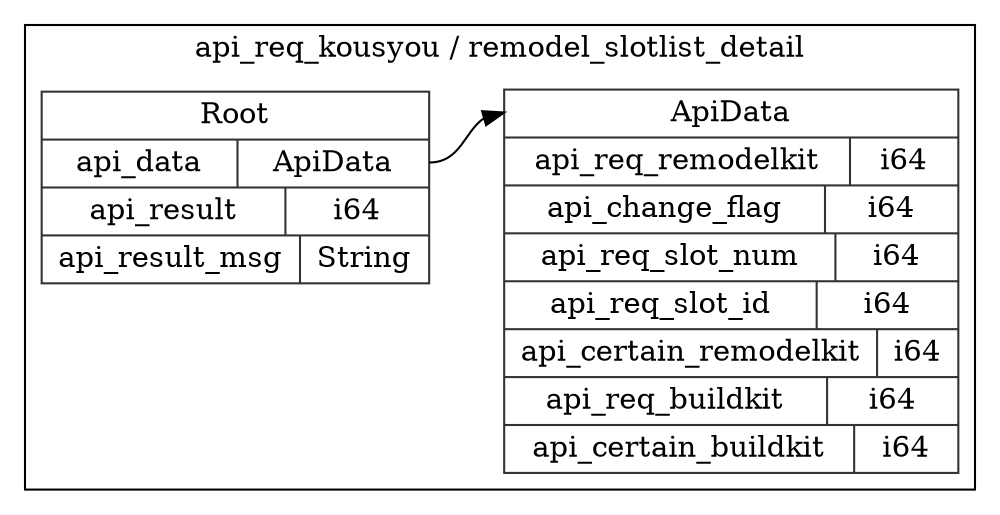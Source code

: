 digraph {
  rankdir=LR;
  subgraph cluster_0 {
    label="api_req_kousyou / remodel_slotlist_detail";
    node [style="filled", color=white, style="solid", color=gray20];
    api_req_kousyou__remodel_slotlist_detail__Root [label="<Root> Root  | { api_data | <api_data> ApiData } | { api_result | <api_result> i64 } | { api_result_msg | <api_result_msg> String }", shape=record];
    api_req_kousyou__remodel_slotlist_detail__ApiData;
    api_req_kousyou__remodel_slotlist_detail__Root:api_data:e -> api_req_kousyou__remodel_slotlist_detail__ApiData:ApiData:w;
    api_req_kousyou__remodel_slotlist_detail__ApiData [label="<ApiData> ApiData  | { api_req_remodelkit | <api_req_remodelkit> i64 } | { api_change_flag | <api_change_flag> i64 } | { api_req_slot_num | <api_req_slot_num> i64 } | { api_req_slot_id | <api_req_slot_id> i64 } | { api_certain_remodelkit | <api_certain_remodelkit> i64 } | { api_req_buildkit | <api_req_buildkit> i64 } | { api_certain_buildkit | <api_certain_buildkit> i64 }", shape=record];
  }
}
